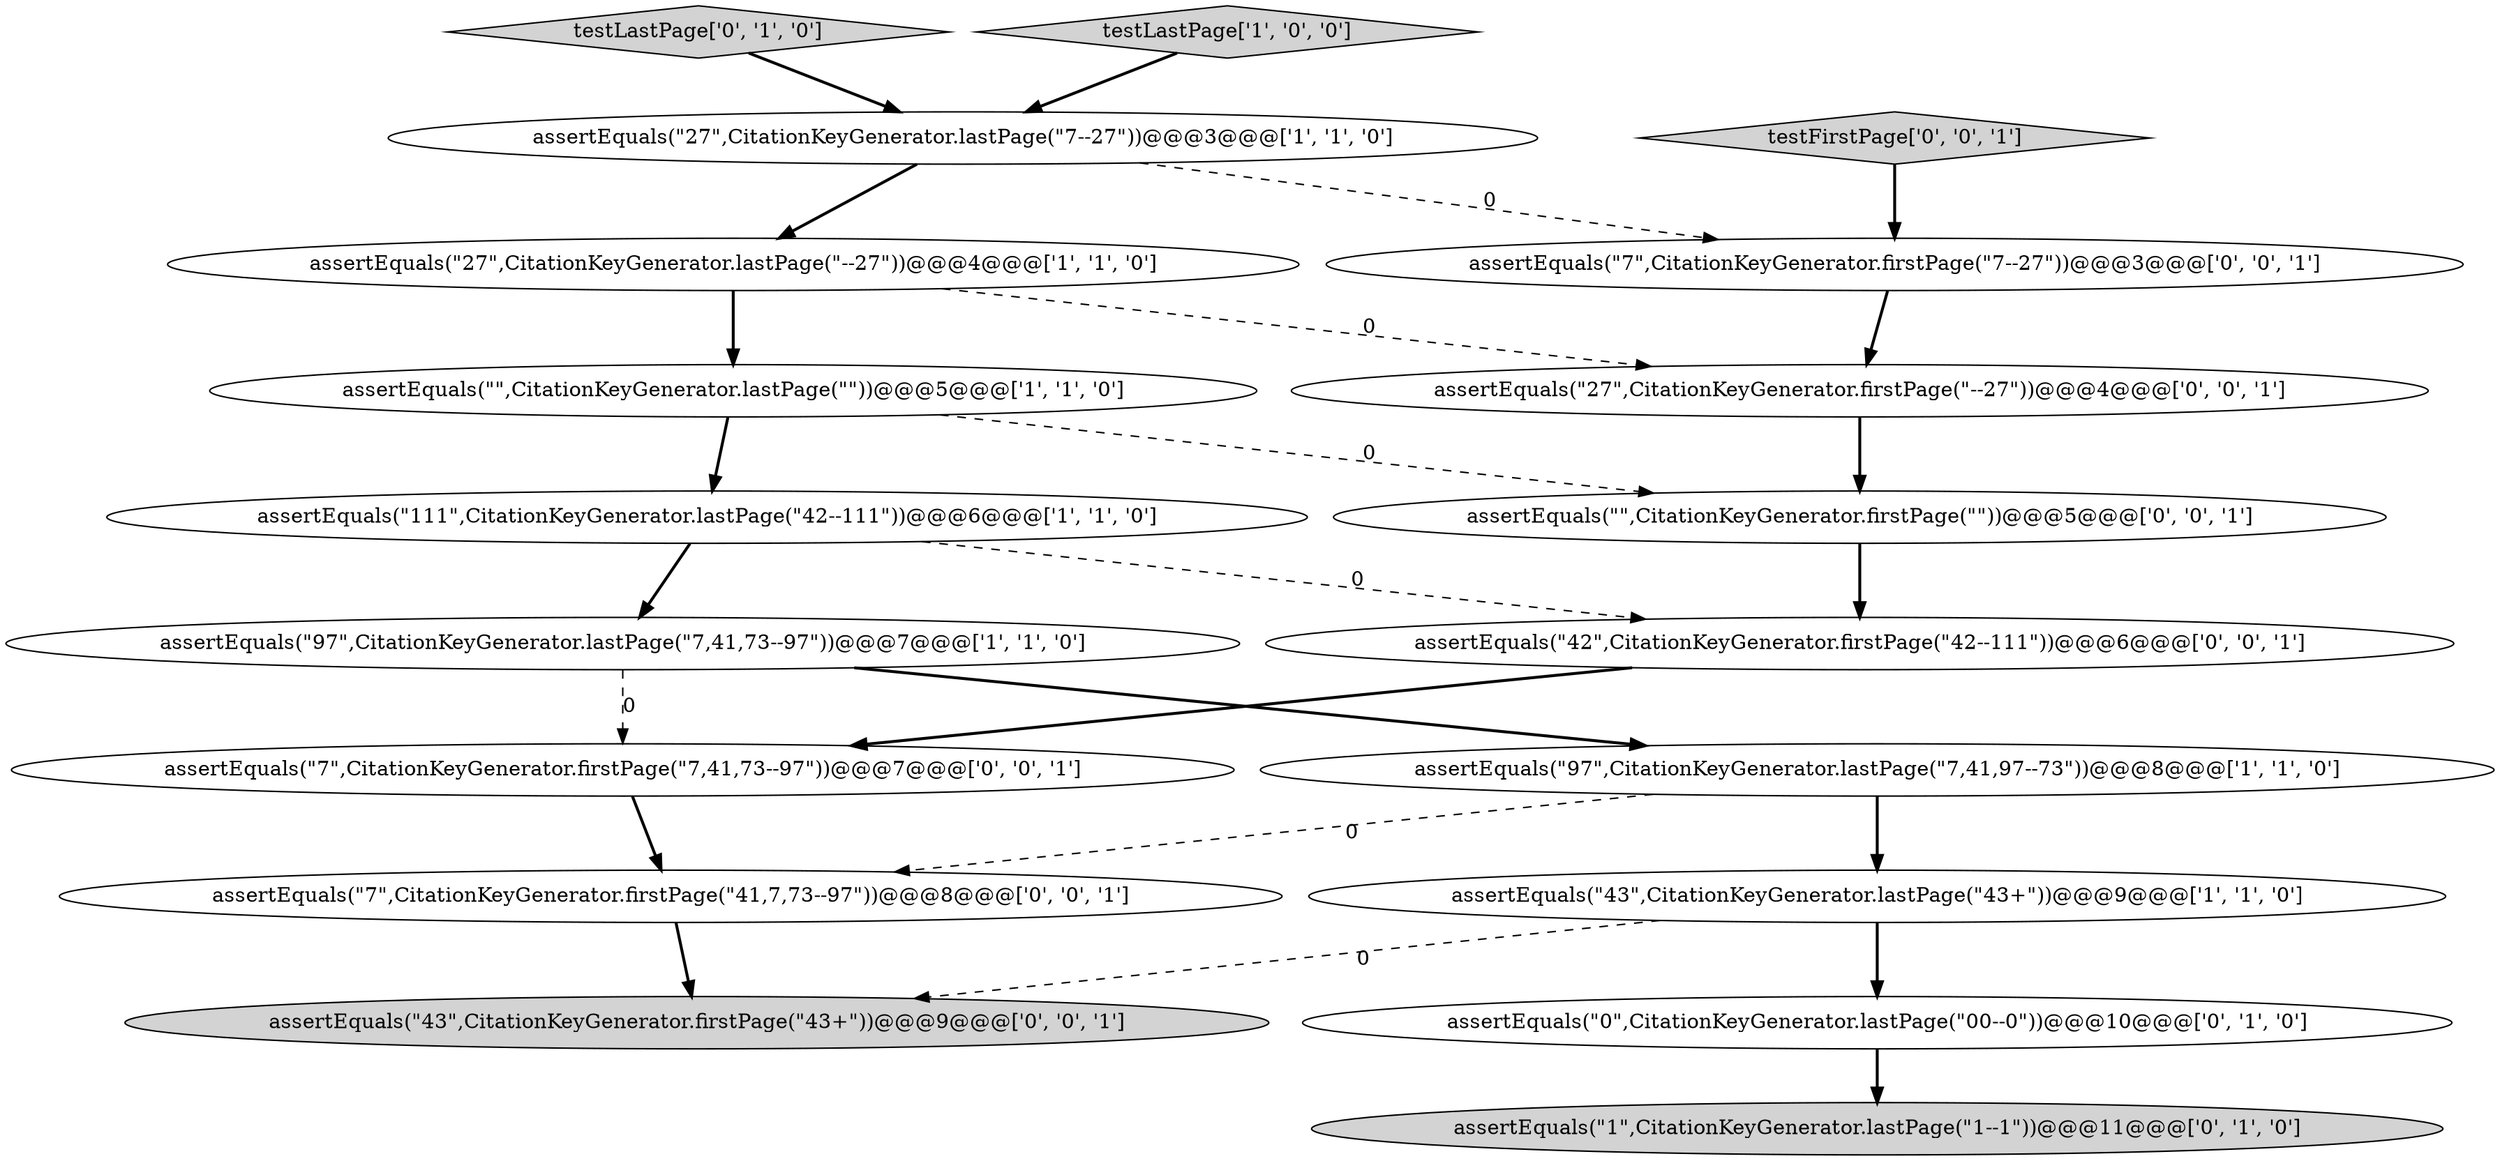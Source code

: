digraph {
9 [style = filled, label = "testLastPage['0', '1', '0']", fillcolor = lightgray, shape = diamond image = "AAA0AAABBB2BBB"];
2 [style = filled, label = "assertEquals(\"\",CitationKeyGenerator.lastPage(\"\"))@@@5@@@['1', '1', '0']", fillcolor = white, shape = ellipse image = "AAA0AAABBB1BBB"];
3 [style = filled, label = "testLastPage['1', '0', '0']", fillcolor = lightgray, shape = diamond image = "AAA0AAABBB1BBB"];
11 [style = filled, label = "assertEquals(\"7\",CitationKeyGenerator.firstPage(\"7,41,73--97\"))@@@7@@@['0', '0', '1']", fillcolor = white, shape = ellipse image = "AAA0AAABBB3BBB"];
13 [style = filled, label = "assertEquals(\"7\",CitationKeyGenerator.firstPage(\"7--27\"))@@@3@@@['0', '0', '1']", fillcolor = white, shape = ellipse image = "AAA0AAABBB3BBB"];
17 [style = filled, label = "assertEquals(\"27\",CitationKeyGenerator.firstPage(\"--27\"))@@@4@@@['0', '0', '1']", fillcolor = white, shape = ellipse image = "AAA0AAABBB3BBB"];
12 [style = filled, label = "assertEquals(\"43\",CitationKeyGenerator.firstPage(\"43+\"))@@@9@@@['0', '0', '1']", fillcolor = lightgray, shape = ellipse image = "AAA0AAABBB3BBB"];
18 [style = filled, label = "assertEquals(\"42\",CitationKeyGenerator.firstPage(\"42--111\"))@@@6@@@['0', '0', '1']", fillcolor = white, shape = ellipse image = "AAA0AAABBB3BBB"];
5 [style = filled, label = "assertEquals(\"97\",CitationKeyGenerator.lastPage(\"7,41,73--97\"))@@@7@@@['1', '1', '0']", fillcolor = white, shape = ellipse image = "AAA0AAABBB1BBB"];
16 [style = filled, label = "testFirstPage['0', '0', '1']", fillcolor = lightgray, shape = diamond image = "AAA0AAABBB3BBB"];
14 [style = filled, label = "assertEquals(\"7\",CitationKeyGenerator.firstPage(\"41,7,73--97\"))@@@8@@@['0', '0', '1']", fillcolor = white, shape = ellipse image = "AAA0AAABBB3BBB"];
10 [style = filled, label = "assertEquals(\"1\",CitationKeyGenerator.lastPage(\"1--1\"))@@@11@@@['0', '1', '0']", fillcolor = lightgray, shape = ellipse image = "AAA1AAABBB2BBB"];
7 [style = filled, label = "assertEquals(\"43\",CitationKeyGenerator.lastPage(\"43+\"))@@@9@@@['1', '1', '0']", fillcolor = white, shape = ellipse image = "AAA0AAABBB1BBB"];
15 [style = filled, label = "assertEquals(\"\",CitationKeyGenerator.firstPage(\"\"))@@@5@@@['0', '0', '1']", fillcolor = white, shape = ellipse image = "AAA0AAABBB3BBB"];
4 [style = filled, label = "assertEquals(\"111\",CitationKeyGenerator.lastPage(\"42--111\"))@@@6@@@['1', '1', '0']", fillcolor = white, shape = ellipse image = "AAA0AAABBB1BBB"];
6 [style = filled, label = "assertEquals(\"27\",CitationKeyGenerator.lastPage(\"7--27\"))@@@3@@@['1', '1', '0']", fillcolor = white, shape = ellipse image = "AAA0AAABBB1BBB"];
1 [style = filled, label = "assertEquals(\"27\",CitationKeyGenerator.lastPage(\"--27\"))@@@4@@@['1', '1', '0']", fillcolor = white, shape = ellipse image = "AAA0AAABBB1BBB"];
0 [style = filled, label = "assertEquals(\"97\",CitationKeyGenerator.lastPage(\"7,41,97--73\"))@@@8@@@['1', '1', '0']", fillcolor = white, shape = ellipse image = "AAA0AAABBB1BBB"];
8 [style = filled, label = "assertEquals(\"0\",CitationKeyGenerator.lastPage(\"00--0\"))@@@10@@@['0', '1', '0']", fillcolor = white, shape = ellipse image = "AAA1AAABBB2BBB"];
7->8 [style = bold, label=""];
2->4 [style = bold, label=""];
15->18 [style = bold, label=""];
0->7 [style = bold, label=""];
13->17 [style = bold, label=""];
4->5 [style = bold, label=""];
0->14 [style = dashed, label="0"];
14->12 [style = bold, label=""];
6->13 [style = dashed, label="0"];
2->15 [style = dashed, label="0"];
16->13 [style = bold, label=""];
11->14 [style = bold, label=""];
5->11 [style = dashed, label="0"];
9->6 [style = bold, label=""];
3->6 [style = bold, label=""];
5->0 [style = bold, label=""];
17->15 [style = bold, label=""];
7->12 [style = dashed, label="0"];
4->18 [style = dashed, label="0"];
1->17 [style = dashed, label="0"];
6->1 [style = bold, label=""];
1->2 [style = bold, label=""];
8->10 [style = bold, label=""];
18->11 [style = bold, label=""];
}
